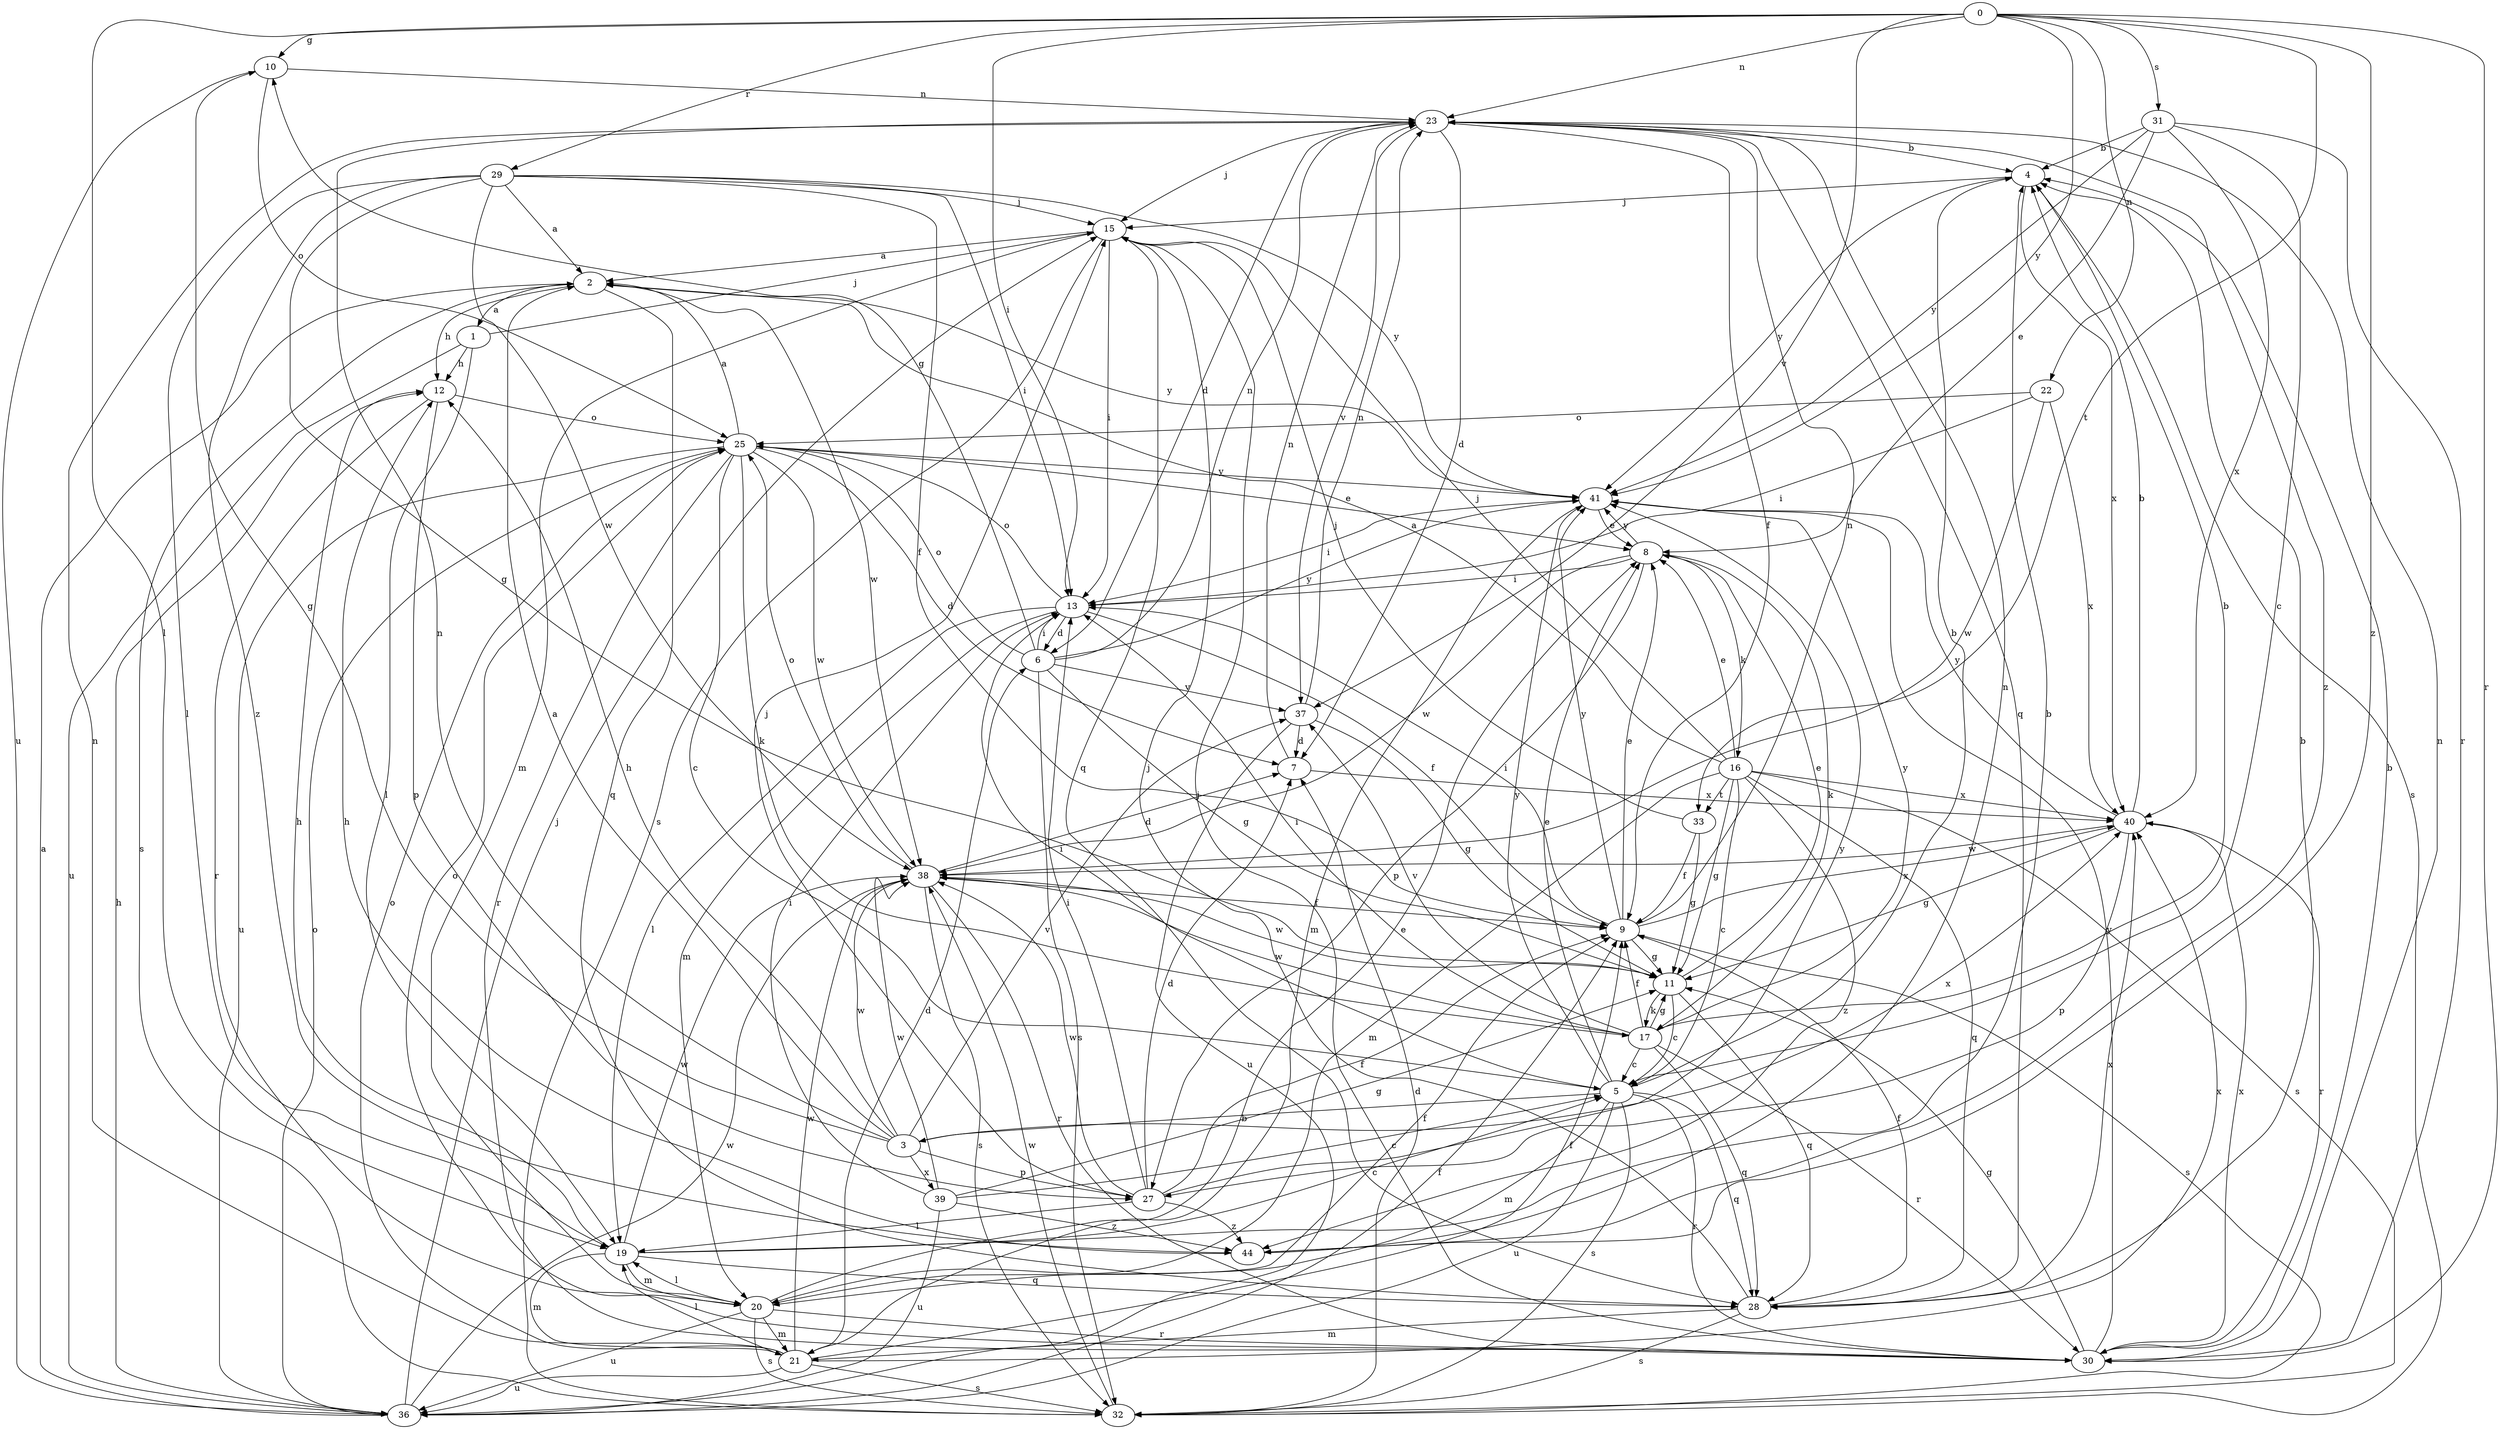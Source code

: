 strict digraph  {
0;
1;
2;
3;
4;
5;
6;
7;
8;
9;
10;
11;
12;
13;
15;
16;
17;
19;
20;
21;
22;
23;
25;
27;
28;
29;
30;
31;
32;
33;
36;
37;
38;
39;
40;
41;
44;
0 -> 10  [label=g];
0 -> 13  [label=i];
0 -> 19  [label=l];
0 -> 22  [label=n];
0 -> 23  [label=n];
0 -> 29  [label=r];
0 -> 30  [label=r];
0 -> 31  [label=s];
0 -> 33  [label=t];
0 -> 37  [label=v];
0 -> 41  [label=y];
0 -> 44  [label=z];
1 -> 12  [label=h];
1 -> 15  [label=j];
1 -> 19  [label=l];
1 -> 36  [label=u];
2 -> 1  [label=a];
2 -> 12  [label=h];
2 -> 28  [label=q];
2 -> 32  [label=s];
2 -> 38  [label=w];
2 -> 41  [label=y];
3 -> 2  [label=a];
3 -> 10  [label=g];
3 -> 12  [label=h];
3 -> 23  [label=n];
3 -> 27  [label=p];
3 -> 37  [label=v];
3 -> 38  [label=w];
3 -> 39  [label=x];
3 -> 40  [label=x];
4 -> 15  [label=j];
4 -> 32  [label=s];
4 -> 40  [label=x];
4 -> 41  [label=y];
5 -> 3  [label=b];
5 -> 4  [label=b];
5 -> 8  [label=e];
5 -> 13  [label=i];
5 -> 20  [label=m];
5 -> 28  [label=q];
5 -> 30  [label=r];
5 -> 32  [label=s];
5 -> 36  [label=u];
5 -> 41  [label=y];
6 -> 10  [label=g];
6 -> 11  [label=g];
6 -> 13  [label=i];
6 -> 23  [label=n];
6 -> 25  [label=o];
6 -> 32  [label=s];
6 -> 37  [label=v];
6 -> 41  [label=y];
7 -> 23  [label=n];
7 -> 40  [label=x];
8 -> 13  [label=i];
8 -> 16  [label=k];
8 -> 17  [label=k];
8 -> 27  [label=p];
8 -> 38  [label=w];
8 -> 41  [label=y];
9 -> 8  [label=e];
9 -> 11  [label=g];
9 -> 13  [label=i];
9 -> 23  [label=n];
9 -> 32  [label=s];
9 -> 40  [label=x];
9 -> 41  [label=y];
10 -> 23  [label=n];
10 -> 25  [label=o];
10 -> 36  [label=u];
11 -> 5  [label=c];
11 -> 8  [label=e];
11 -> 17  [label=k];
11 -> 28  [label=q];
11 -> 38  [label=w];
12 -> 25  [label=o];
12 -> 27  [label=p];
12 -> 30  [label=r];
13 -> 6  [label=d];
13 -> 9  [label=f];
13 -> 19  [label=l];
13 -> 20  [label=m];
13 -> 25  [label=o];
15 -> 2  [label=a];
15 -> 13  [label=i];
15 -> 20  [label=m];
15 -> 28  [label=q];
15 -> 32  [label=s];
16 -> 2  [label=a];
16 -> 5  [label=c];
16 -> 8  [label=e];
16 -> 11  [label=g];
16 -> 15  [label=j];
16 -> 20  [label=m];
16 -> 28  [label=q];
16 -> 32  [label=s];
16 -> 33  [label=t];
16 -> 40  [label=x];
16 -> 44  [label=z];
17 -> 4  [label=b];
17 -> 5  [label=c];
17 -> 9  [label=f];
17 -> 11  [label=g];
17 -> 13  [label=i];
17 -> 28  [label=q];
17 -> 30  [label=r];
17 -> 37  [label=v];
17 -> 38  [label=w];
17 -> 41  [label=y];
19 -> 4  [label=b];
19 -> 5  [label=c];
19 -> 12  [label=h];
19 -> 20  [label=m];
19 -> 21  [label=m];
19 -> 28  [label=q];
19 -> 38  [label=w];
20 -> 8  [label=e];
20 -> 9  [label=f];
20 -> 19  [label=l];
20 -> 21  [label=m];
20 -> 25  [label=o];
20 -> 30  [label=r];
20 -> 32  [label=s];
20 -> 36  [label=u];
21 -> 6  [label=d];
21 -> 9  [label=f];
21 -> 19  [label=l];
21 -> 23  [label=n];
21 -> 25  [label=o];
21 -> 32  [label=s];
21 -> 36  [label=u];
21 -> 38  [label=w];
21 -> 40  [label=x];
22 -> 13  [label=i];
22 -> 25  [label=o];
22 -> 38  [label=w];
22 -> 40  [label=x];
23 -> 4  [label=b];
23 -> 6  [label=d];
23 -> 7  [label=d];
23 -> 9  [label=f];
23 -> 15  [label=j];
23 -> 28  [label=q];
23 -> 37  [label=v];
23 -> 44  [label=z];
25 -> 2  [label=a];
25 -> 5  [label=c];
25 -> 7  [label=d];
25 -> 8  [label=e];
25 -> 17  [label=k];
25 -> 30  [label=r];
25 -> 36  [label=u];
25 -> 38  [label=w];
25 -> 41  [label=y];
27 -> 7  [label=d];
27 -> 9  [label=f];
27 -> 13  [label=i];
27 -> 15  [label=j];
27 -> 19  [label=l];
27 -> 38  [label=w];
27 -> 41  [label=y];
27 -> 44  [label=z];
28 -> 4  [label=b];
28 -> 9  [label=f];
28 -> 15  [label=j];
28 -> 21  [label=m];
28 -> 32  [label=s];
28 -> 40  [label=x];
29 -> 2  [label=a];
29 -> 9  [label=f];
29 -> 11  [label=g];
29 -> 13  [label=i];
29 -> 15  [label=j];
29 -> 19  [label=l];
29 -> 38  [label=w];
29 -> 41  [label=y];
29 -> 44  [label=z];
30 -> 4  [label=b];
30 -> 11  [label=g];
30 -> 15  [label=j];
30 -> 23  [label=n];
30 -> 40  [label=x];
30 -> 41  [label=y];
31 -> 4  [label=b];
31 -> 5  [label=c];
31 -> 8  [label=e];
31 -> 30  [label=r];
31 -> 40  [label=x];
31 -> 41  [label=y];
32 -> 7  [label=d];
32 -> 38  [label=w];
33 -> 9  [label=f];
33 -> 11  [label=g];
33 -> 15  [label=j];
36 -> 2  [label=a];
36 -> 9  [label=f];
36 -> 12  [label=h];
36 -> 15  [label=j];
36 -> 25  [label=o];
36 -> 38  [label=w];
37 -> 7  [label=d];
37 -> 11  [label=g];
37 -> 23  [label=n];
37 -> 36  [label=u];
38 -> 7  [label=d];
38 -> 9  [label=f];
38 -> 25  [label=o];
38 -> 30  [label=r];
38 -> 32  [label=s];
39 -> 5  [label=c];
39 -> 11  [label=g];
39 -> 13  [label=i];
39 -> 36  [label=u];
39 -> 38  [label=w];
39 -> 44  [label=z];
40 -> 4  [label=b];
40 -> 11  [label=g];
40 -> 27  [label=p];
40 -> 30  [label=r];
40 -> 38  [label=w];
40 -> 41  [label=y];
41 -> 8  [label=e];
41 -> 13  [label=i];
41 -> 21  [label=m];
44 -> 12  [label=h];
44 -> 23  [label=n];
}
